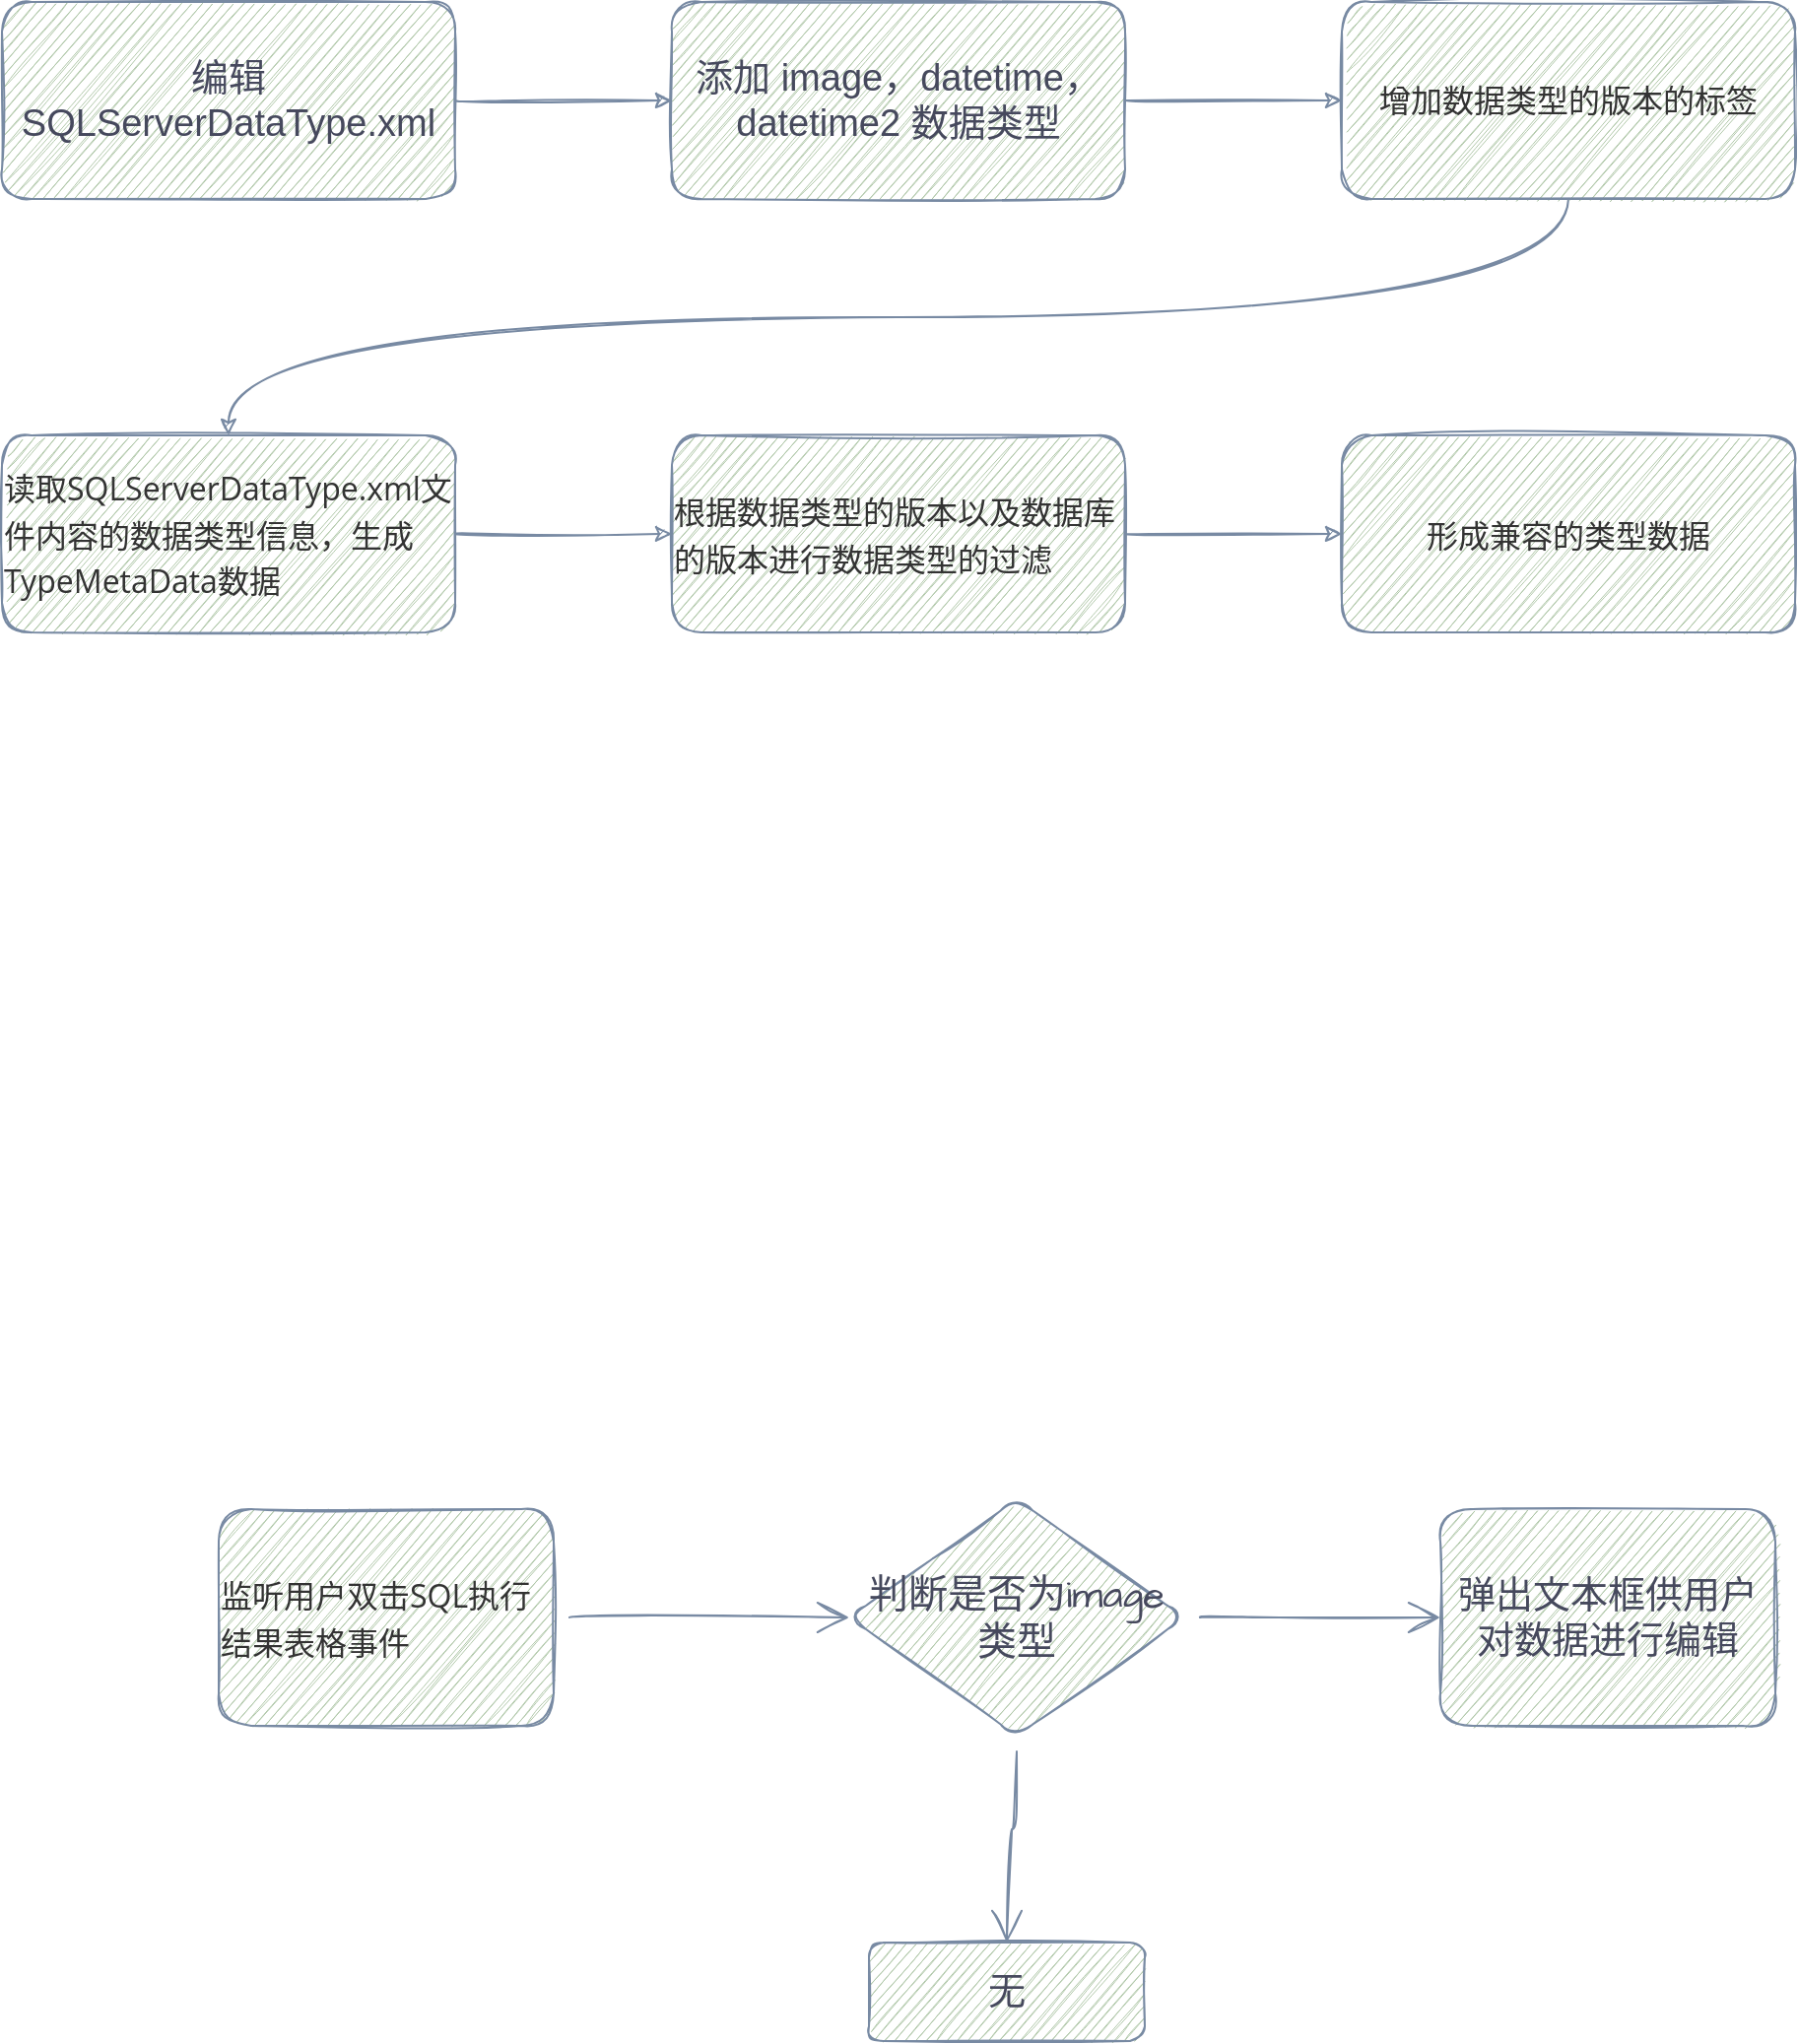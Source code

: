 <mxfile version="20.3.0" type="device"><diagram id="EFzqC8Nj94uBZeNJnPeq" name="第 1 页"><mxGraphModel dx="1038" dy="689" grid="1" gridSize="10" guides="1" tooltips="1" connect="1" arrows="1" fold="1" page="1" pageScale="1" pageWidth="3300" pageHeight="2339" math="0" shadow="0"><root><mxCell id="0"/><mxCell id="1" parent="0"/><mxCell id="LoTqd6zXNVbeinOA6lNZ-9" value="" style="edgeStyle=orthogonalEdgeStyle;rounded=1;orthogonalLoop=1;jettySize=auto;html=1;fontSize=19;strokeColor=#788AA3;fontColor=#46495D;sketch=1;curved=1;" edge="1" parent="1" source="LoTqd6zXNVbeinOA6lNZ-1" target="LoTqd6zXNVbeinOA6lNZ-2"><mxGeometry relative="1" as="geometry"/></mxCell><mxCell id="LoTqd6zXNVbeinOA6lNZ-1" value="编辑SQLServerDataType.xml" style="rounded=1;whiteSpace=wrap;html=1;fontSize=19;fillColor=#B2C9AB;strokeColor=#788AA3;fontColor=#46495D;sketch=1;" vertex="1" parent="1"><mxGeometry x="50" y="240" width="230" height="100" as="geometry"/></mxCell><mxCell id="LoTqd6zXNVbeinOA6lNZ-10" value="" style="edgeStyle=orthogonalEdgeStyle;rounded=1;orthogonalLoop=1;jettySize=auto;html=1;fontSize=19;strokeColor=#788AA3;fontColor=#46495D;sketch=1;curved=1;" edge="1" parent="1" source="LoTqd6zXNVbeinOA6lNZ-2" target="LoTqd6zXNVbeinOA6lNZ-3"><mxGeometry relative="1" as="geometry"/></mxCell><mxCell id="LoTqd6zXNVbeinOA6lNZ-2" value="添加 image，datetime，datetime2 数据类型" style="rounded=1;whiteSpace=wrap;html=1;fontSize=19;fillColor=#B2C9AB;strokeColor=#788AA3;fontColor=#46495D;sketch=1;" vertex="1" parent="1"><mxGeometry x="390" y="240" width="230" height="100" as="geometry"/></mxCell><mxCell id="LoTqd6zXNVbeinOA6lNZ-13" style="edgeStyle=orthogonalEdgeStyle;rounded=1;orthogonalLoop=1;jettySize=auto;html=1;fontSize=19;strokeColor=#788AA3;fontColor=#46495D;sketch=1;curved=1;" edge="1" parent="1" source="LoTqd6zXNVbeinOA6lNZ-3" target="LoTqd6zXNVbeinOA6lNZ-4"><mxGeometry relative="1" as="geometry"><Array as="points"><mxPoint x="845" y="400"/><mxPoint x="165" y="400"/></Array></mxGeometry></mxCell><mxCell id="LoTqd6zXNVbeinOA6lNZ-3" value="&lt;div style=&quot;orphans: 4; text-align: start;&quot;&gt;&lt;span style=&quot;background-color: initial; font-size: 16px;&quot;&gt;&lt;font face=&quot;Open Sans, Clear Sans, Helvetica Neue, Helvetica, Arial, Segoe UI Emoji, sans-serif&quot; color=&quot;#333333&quot;&gt;增加数据类型的版本的标签&lt;/font&gt;&lt;/span&gt;&lt;/div&gt;" style="rounded=1;whiteSpace=wrap;html=1;fontSize=19;fillColor=#B2C9AB;strokeColor=#788AA3;fontColor=#46495D;sketch=1;" vertex="1" parent="1"><mxGeometry x="730" y="240" width="230" height="100" as="geometry"/></mxCell><mxCell id="LoTqd6zXNVbeinOA6lNZ-11" value="" style="edgeStyle=orthogonalEdgeStyle;rounded=1;orthogonalLoop=1;jettySize=auto;html=1;fontSize=19;strokeColor=#788AA3;fontColor=#46495D;sketch=1;curved=1;" edge="1" parent="1" source="LoTqd6zXNVbeinOA6lNZ-4" target="LoTqd6zXNVbeinOA6lNZ-6"><mxGeometry relative="1" as="geometry"/></mxCell><mxCell id="LoTqd6zXNVbeinOA6lNZ-4" value="&lt;div style=&quot;orphans: 4; text-align: start;&quot;&gt;&lt;font face=&quot;Open Sans, Clear Sans, Helvetica Neue, Helvetica, Arial, Segoe UI Emoji, sans-serif&quot; color=&quot;#333333&quot;&gt;&lt;span style=&quot;font-size: 16px;&quot;&gt;读取SQLServerDataType.xml文件内容的数据类型信息，生成TypeMetaData数据&lt;/span&gt;&lt;/font&gt;&lt;br&gt;&lt;/div&gt;" style="rounded=1;whiteSpace=wrap;html=1;fontSize=19;fillColor=#B2C9AB;strokeColor=#788AA3;fontColor=#46495D;sketch=1;" vertex="1" parent="1"><mxGeometry x="50" y="460" width="230" height="100" as="geometry"/></mxCell><mxCell id="LoTqd6zXNVbeinOA6lNZ-12" value="" style="edgeStyle=orthogonalEdgeStyle;rounded=1;orthogonalLoop=1;jettySize=auto;html=1;fontSize=19;strokeColor=#788AA3;fontColor=#46495D;sketch=1;curved=1;" edge="1" parent="1" source="LoTqd6zXNVbeinOA6lNZ-6" target="LoTqd6zXNVbeinOA6lNZ-8"><mxGeometry relative="1" as="geometry"/></mxCell><mxCell id="LoTqd6zXNVbeinOA6lNZ-6" value="&lt;div style=&quot;orphans: 4; text-align: start;&quot;&gt;&lt;font face=&quot;Open Sans, Clear Sans, Helvetica Neue, Helvetica, Arial, Segoe UI Emoji, sans-serif&quot; color=&quot;#333333&quot;&gt;&lt;span style=&quot;font-size: 16px;&quot;&gt;根据数据类型的版本以及数据库的版本进行数据类型的过滤&lt;/span&gt;&lt;/font&gt;&lt;br&gt;&lt;/div&gt;" style="rounded=1;whiteSpace=wrap;html=1;fontSize=19;fillColor=#B2C9AB;strokeColor=#788AA3;fontColor=#46495D;sketch=1;" vertex="1" parent="1"><mxGeometry x="390" y="460" width="230" height="100" as="geometry"/></mxCell><mxCell id="LoTqd6zXNVbeinOA6lNZ-8" value="&lt;div style=&quot;orphans: 4; text-align: start;&quot;&gt;&lt;font face=&quot;Open Sans, Clear Sans, Helvetica Neue, Helvetica, Arial, Segoe UI Emoji, sans-serif&quot; color=&quot;#333333&quot;&gt;&lt;span style=&quot;font-size: 16px;&quot;&gt;形成兼容的类型数据&lt;/span&gt;&lt;/font&gt;&lt;/div&gt;" style="rounded=1;whiteSpace=wrap;html=1;fontSize=19;fillColor=#B2C9AB;strokeColor=#788AA3;fontColor=#46495D;sketch=1;" vertex="1" parent="1"><mxGeometry x="730" y="460" width="230" height="100" as="geometry"/></mxCell><mxCell id="LoTqd6zXNVbeinOA6lNZ-21" style="edgeStyle=orthogonalEdgeStyle;curved=1;rounded=1;sketch=1;hachureGap=4;orthogonalLoop=1;jettySize=auto;html=1;entryX=0;entryY=0.5;entryDx=0;entryDy=0;fontFamily=Architects Daughter;fontSource=https%3A%2F%2Ffonts.googleapis.com%2Fcss%3Ffamily%3DArchitects%2BDaughter;fontSize=16;endArrow=open;startSize=14;endSize=14;sourcePerimeterSpacing=8;targetPerimeterSpacing=8;strokeColor=#788AA3;fontColor=#46495D;" edge="1" parent="1" source="LoTqd6zXNVbeinOA6lNZ-14" target="LoTqd6zXNVbeinOA6lNZ-20"><mxGeometry relative="1" as="geometry"/></mxCell><mxCell id="LoTqd6zXNVbeinOA6lNZ-14" value="&lt;div style=&quot;orphans: 4; text-align: start;&quot;&gt;&lt;font face=&quot;Open Sans, Clear Sans, Helvetica Neue, Helvetica, Arial, Segoe UI Emoji, sans-serif&quot; color=&quot;#333333&quot;&gt;&lt;span style=&quot;font-size: 16px;&quot;&gt;监听用户双击SQL执行结果表格事件&lt;/span&gt;&lt;/font&gt;&lt;br&gt;&lt;/div&gt;" style="rounded=1;whiteSpace=wrap;html=1;fontSize=19;fillColor=#B2C9AB;strokeColor=#788AA3;fontColor=#46495D;sketch=1;" vertex="1" parent="1"><mxGeometry x="160" y="1005" width="170" height="110" as="geometry"/></mxCell><mxCell id="LoTqd6zXNVbeinOA6lNZ-23" style="edgeStyle=orthogonalEdgeStyle;curved=1;rounded=1;sketch=1;hachureGap=4;orthogonalLoop=1;jettySize=auto;html=1;entryX=0;entryY=0.5;entryDx=0;entryDy=0;fontFamily=Architects Daughter;fontSource=https%3A%2F%2Ffonts.googleapis.com%2Fcss%3Ffamily%3DArchitects%2BDaughter;fontSize=16;endArrow=open;startSize=14;endSize=14;sourcePerimeterSpacing=8;targetPerimeterSpacing=8;strokeColor=#788AA3;fontColor=#46495D;" edge="1" parent="1" source="LoTqd6zXNVbeinOA6lNZ-20" target="LoTqd6zXNVbeinOA6lNZ-22"><mxGeometry relative="1" as="geometry"/></mxCell><mxCell id="LoTqd6zXNVbeinOA6lNZ-25" style="edgeStyle=orthogonalEdgeStyle;curved=1;rounded=1;sketch=1;hachureGap=4;orthogonalLoop=1;jettySize=auto;html=1;entryX=0.5;entryY=0;entryDx=0;entryDy=0;fontFamily=Architects Daughter;fontSource=https%3A%2F%2Ffonts.googleapis.com%2Fcss%3Ffamily%3DArchitects%2BDaughter;fontSize=16;endArrow=open;startSize=14;endSize=14;sourcePerimeterSpacing=8;targetPerimeterSpacing=8;strokeColor=#788AA3;fontColor=#46495D;" edge="1" parent="1" source="LoTqd6zXNVbeinOA6lNZ-20" target="LoTqd6zXNVbeinOA6lNZ-24"><mxGeometry relative="1" as="geometry"/></mxCell><mxCell id="LoTqd6zXNVbeinOA6lNZ-20" value="判断是否为image类型" style="rhombus;whiteSpace=wrap;html=1;rounded=1;sketch=1;hachureGap=4;fontFamily=Architects Daughter;fontSource=https%3A%2F%2Ffonts.googleapis.com%2Fcss%3Ffamily%3DArchitects%2BDaughter;fontSize=20;fillColor=#B2C9AB;strokeColor=#788AA3;fontColor=#46495D;" vertex="1" parent="1"><mxGeometry x="480" y="1000" width="170" height="120" as="geometry"/></mxCell><mxCell id="LoTqd6zXNVbeinOA6lNZ-22" value="弹出文本框供用户对数据进行编辑" style="rounded=1;whiteSpace=wrap;html=1;fontSize=19;fillColor=#B2C9AB;strokeColor=#788AA3;fontColor=#46495D;sketch=1;" vertex="1" parent="1"><mxGeometry x="780" y="1005" width="170" height="110" as="geometry"/></mxCell><mxCell id="LoTqd6zXNVbeinOA6lNZ-24" value="无" style="rounded=1;whiteSpace=wrap;html=1;fontSize=19;fillColor=#B2C9AB;strokeColor=#788AA3;fontColor=#46495D;sketch=1;" vertex="1" parent="1"><mxGeometry x="490" y="1225" width="140" height="50" as="geometry"/></mxCell></root></mxGraphModel></diagram></mxfile>
